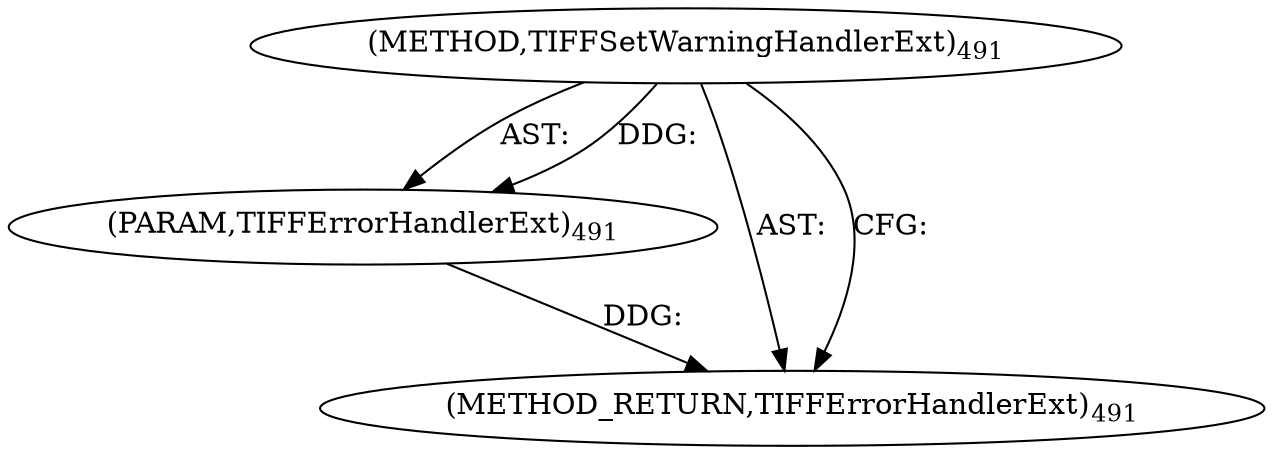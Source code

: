 digraph "TIFFSetWarningHandlerExt" {  
"8985" [label = <(METHOD,TIFFSetWarningHandlerExt)<SUB>491</SUB>> ]
"8986" [label = <(PARAM,TIFFErrorHandlerExt)<SUB>491</SUB>> ]
"8987" [label = <(METHOD_RETURN,TIFFErrorHandlerExt)<SUB>491</SUB>> ]
  "8985" -> "8986"  [ label = "AST: "] 
  "8985" -> "8987"  [ label = "AST: "] 
  "8985" -> "8987"  [ label = "CFG: "] 
  "8986" -> "8987"  [ label = "DDG: "] 
  "8985" -> "8986"  [ label = "DDG: "] 
}
